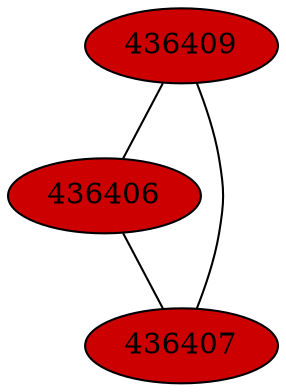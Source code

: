 graph BACTEROIDALES_cc10 {
	K = 2.0;
	436409 [style="filled", fillcolor="#cc0000"];
	436406 [style="filled", fillcolor="#cc0000"];
	436407 [style="filled", fillcolor="#cc0000"];
	436409 -- 436406;
	436409 -- 436407;
	436406 -- 436407;
}